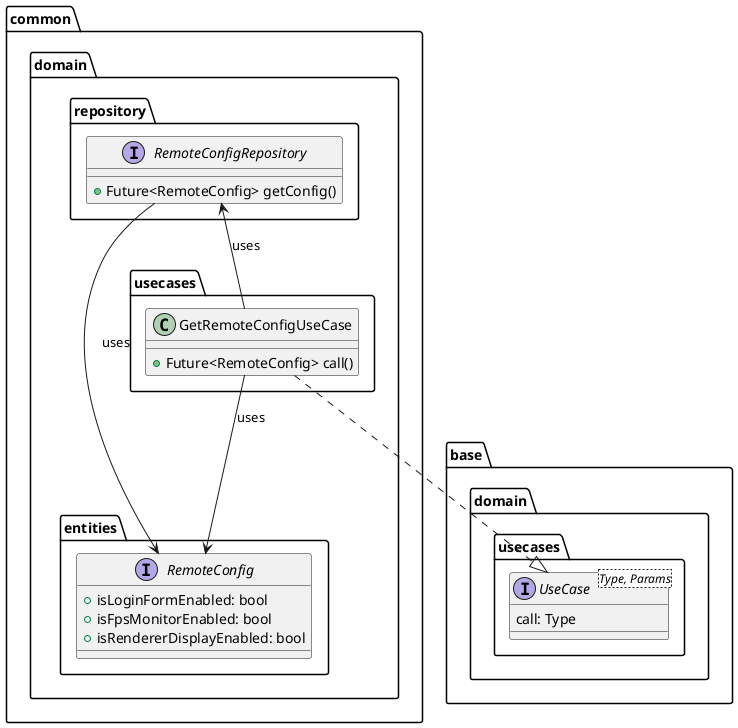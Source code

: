 @startuml

package base.domain.usecases {
    interface UseCase<Type, Params> {
        call: Type
    }
}

package common.domain {
    package repository {
        interface RemoteConfigRepository {
            + Future<RemoteConfig> getConfig()
        }
    }

    package entities {
        interface RemoteConfig {
            + isLoginFormEnabled: bool
            + isFpsMonitorEnabled: bool
            + isRendererDisplayEnabled: bool
        }
    }

    package usecases {
        class GetRemoteConfigUseCase {
            + Future<RemoteConfig> call()
        }
    }
}

GetRemoteConfigUseCase ..|> UseCase
GetRemoteConfigUseCase -up-> RemoteConfigRepository : uses
GetRemoteConfigUseCase --> RemoteConfig : uses

RemoteConfigRepository --> RemoteConfig: uses

@enduml
